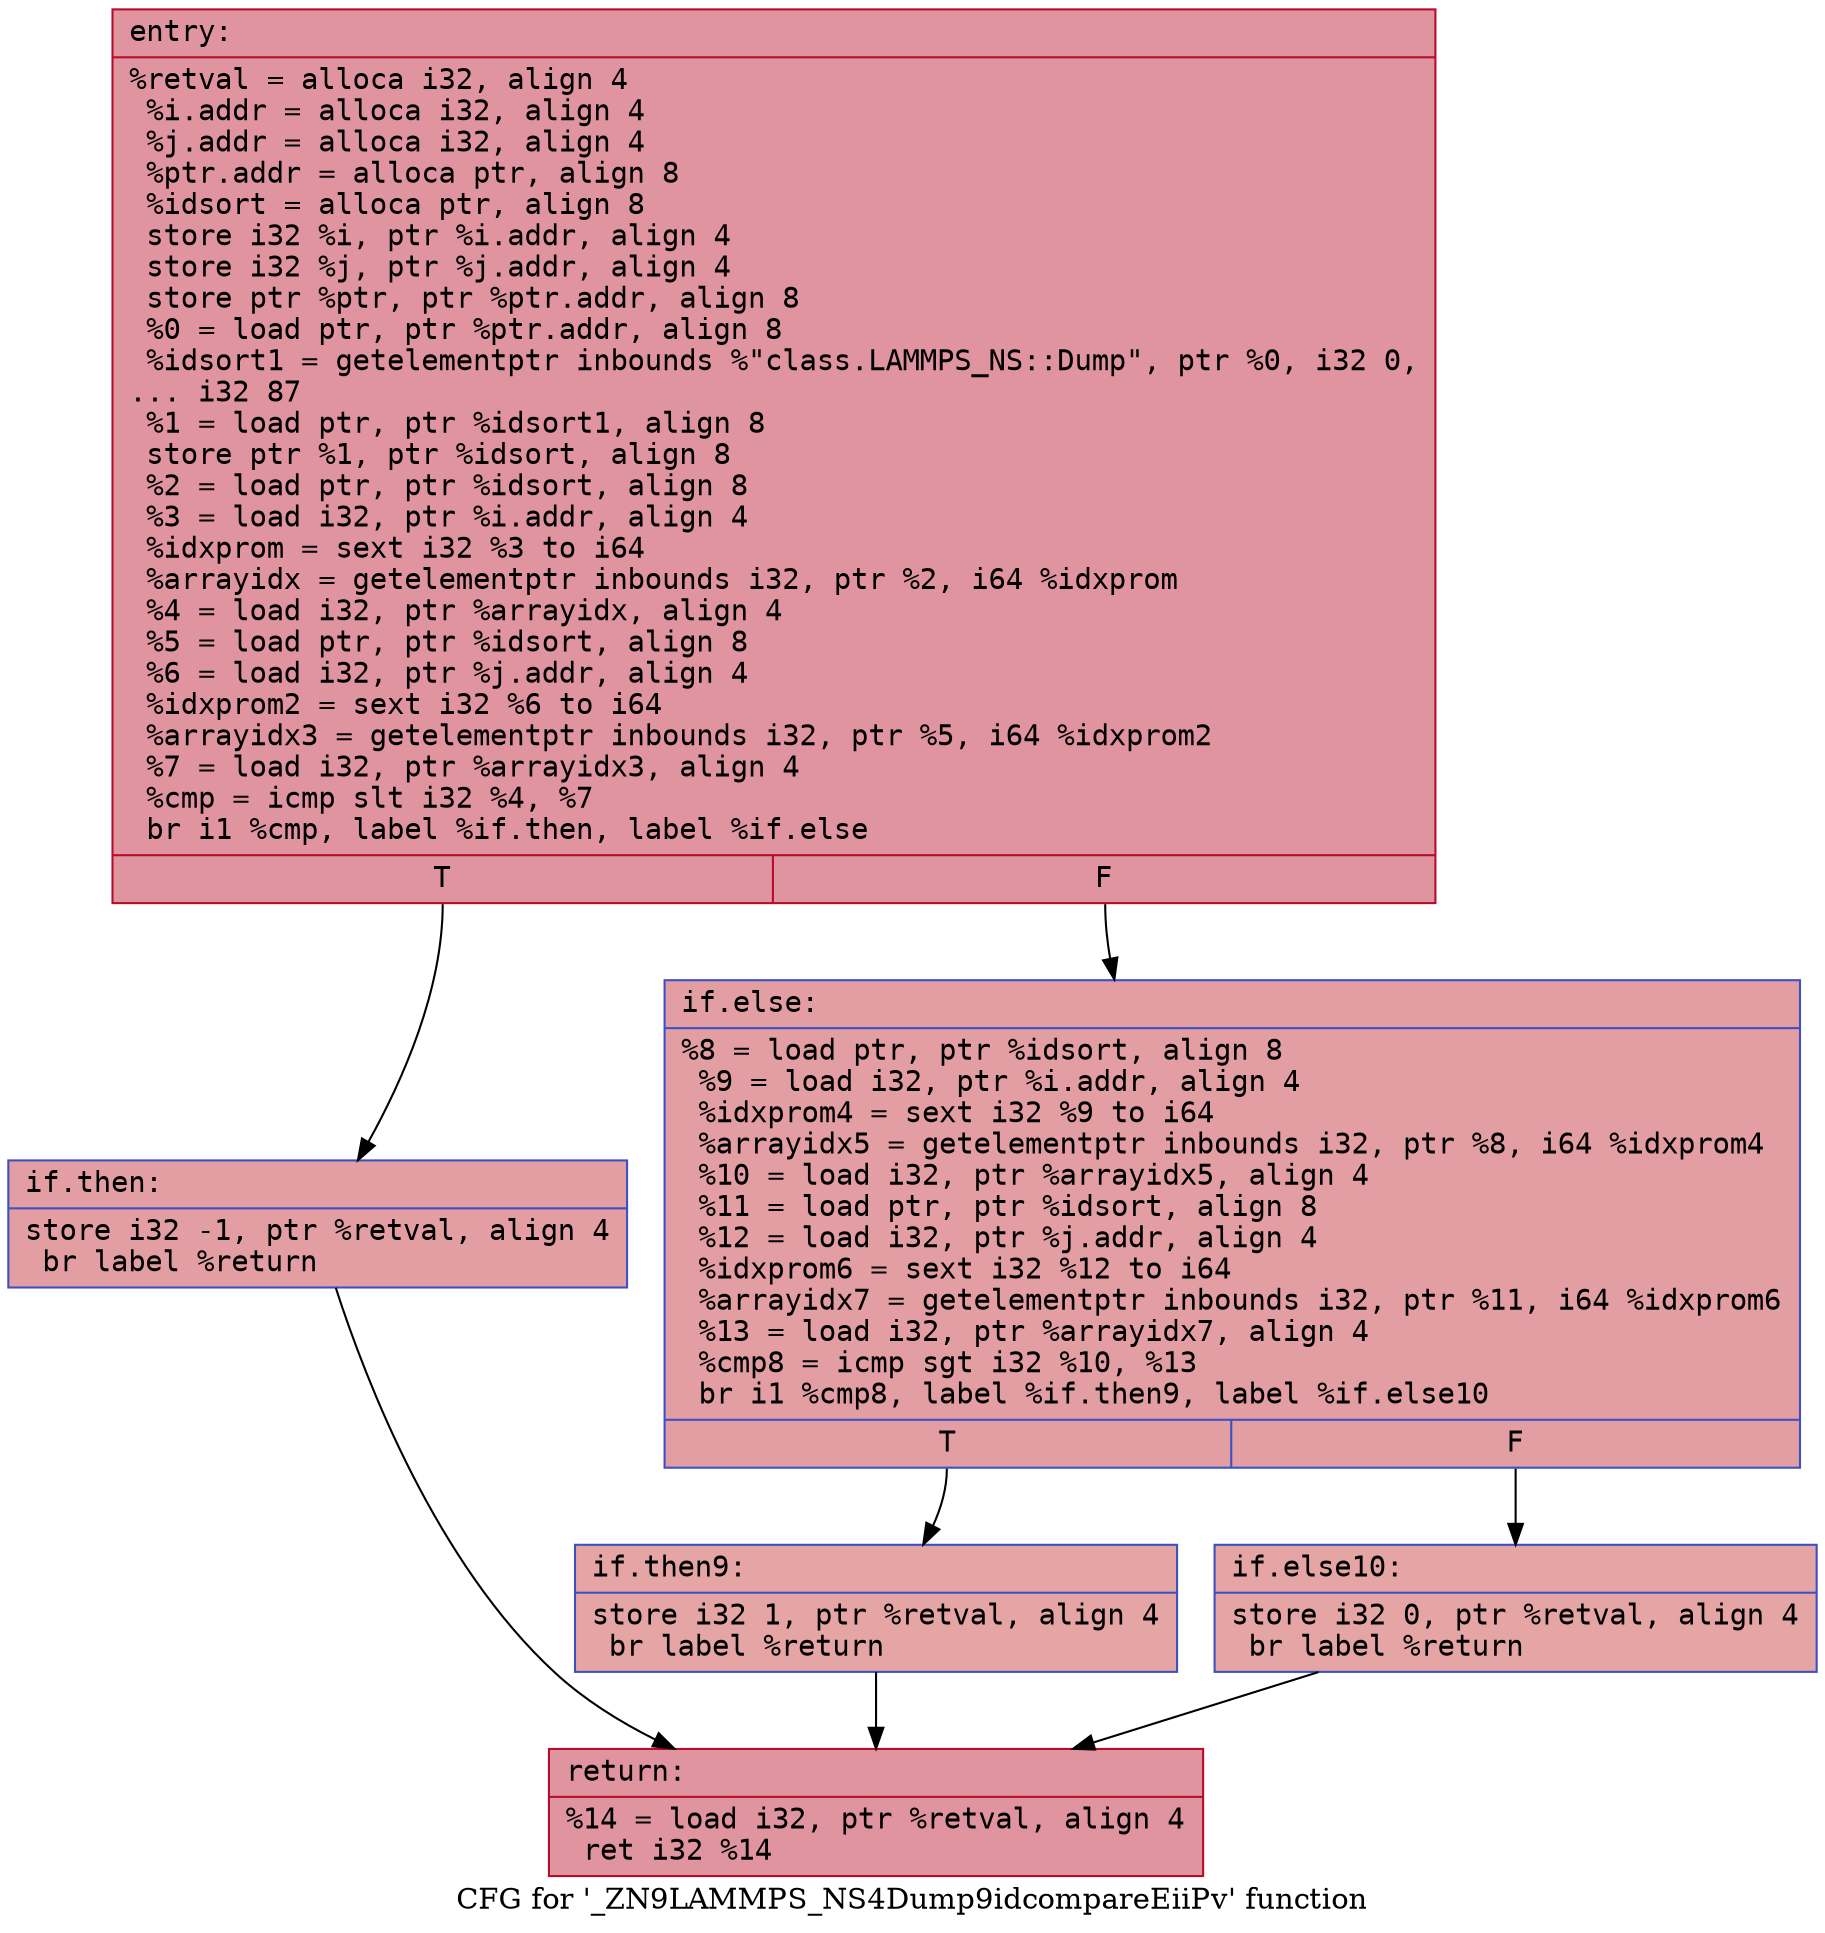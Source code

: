 digraph "CFG for '_ZN9LAMMPS_NS4Dump9idcompareEiiPv' function" {
	label="CFG for '_ZN9LAMMPS_NS4Dump9idcompareEiiPv' function";

	Node0x5646680b1c20 [shape=record,color="#b70d28ff", style=filled, fillcolor="#b70d2870" fontname="Courier",label="{entry:\l|  %retval = alloca i32, align 4\l  %i.addr = alloca i32, align 4\l  %j.addr = alloca i32, align 4\l  %ptr.addr = alloca ptr, align 8\l  %idsort = alloca ptr, align 8\l  store i32 %i, ptr %i.addr, align 4\l  store i32 %j, ptr %j.addr, align 4\l  store ptr %ptr, ptr %ptr.addr, align 8\l  %0 = load ptr, ptr %ptr.addr, align 8\l  %idsort1 = getelementptr inbounds %\"class.LAMMPS_NS::Dump\", ptr %0, i32 0,\l... i32 87\l  %1 = load ptr, ptr %idsort1, align 8\l  store ptr %1, ptr %idsort, align 8\l  %2 = load ptr, ptr %idsort, align 8\l  %3 = load i32, ptr %i.addr, align 4\l  %idxprom = sext i32 %3 to i64\l  %arrayidx = getelementptr inbounds i32, ptr %2, i64 %idxprom\l  %4 = load i32, ptr %arrayidx, align 4\l  %5 = load ptr, ptr %idsort, align 8\l  %6 = load i32, ptr %j.addr, align 4\l  %idxprom2 = sext i32 %6 to i64\l  %arrayidx3 = getelementptr inbounds i32, ptr %5, i64 %idxprom2\l  %7 = load i32, ptr %arrayidx3, align 4\l  %cmp = icmp slt i32 %4, %7\l  br i1 %cmp, label %if.then, label %if.else\l|{<s0>T|<s1>F}}"];
	Node0x5646680b1c20:s0 -> Node0x5646680bff80[tooltip="entry -> if.then\nProbability 50.00%" ];
	Node0x5646680b1c20:s1 -> Node0x5646680bfff0[tooltip="entry -> if.else\nProbability 50.00%" ];
	Node0x5646680bff80 [shape=record,color="#3d50c3ff", style=filled, fillcolor="#be242e70" fontname="Courier",label="{if.then:\l|  store i32 -1, ptr %retval, align 4\l  br label %return\l}"];
	Node0x5646680bff80 -> Node0x5646680c01b0[tooltip="if.then -> return\nProbability 100.00%" ];
	Node0x5646680bfff0 [shape=record,color="#3d50c3ff", style=filled, fillcolor="#be242e70" fontname="Courier",label="{if.else:\l|  %8 = load ptr, ptr %idsort, align 8\l  %9 = load i32, ptr %i.addr, align 4\l  %idxprom4 = sext i32 %9 to i64\l  %arrayidx5 = getelementptr inbounds i32, ptr %8, i64 %idxprom4\l  %10 = load i32, ptr %arrayidx5, align 4\l  %11 = load ptr, ptr %idsort, align 8\l  %12 = load i32, ptr %j.addr, align 4\l  %idxprom6 = sext i32 %12 to i64\l  %arrayidx7 = getelementptr inbounds i32, ptr %11, i64 %idxprom6\l  %13 = load i32, ptr %arrayidx7, align 4\l  %cmp8 = icmp sgt i32 %10, %13\l  br i1 %cmp8, label %if.then9, label %if.else10\l|{<s0>T|<s1>F}}"];
	Node0x5646680bfff0:s0 -> Node0x5646680c0920[tooltip="if.else -> if.then9\nProbability 50.00%" ];
	Node0x5646680bfff0:s1 -> Node0x5646680c09a0[tooltip="if.else -> if.else10\nProbability 50.00%" ];
	Node0x5646680c0920 [shape=record,color="#3d50c3ff", style=filled, fillcolor="#c5333470" fontname="Courier",label="{if.then9:\l|  store i32 1, ptr %retval, align 4\l  br label %return\l}"];
	Node0x5646680c0920 -> Node0x5646680c01b0[tooltip="if.then9 -> return\nProbability 100.00%" ];
	Node0x5646680c09a0 [shape=record,color="#3d50c3ff", style=filled, fillcolor="#c5333470" fontname="Courier",label="{if.else10:\l|  store i32 0, ptr %retval, align 4\l  br label %return\l}"];
	Node0x5646680c09a0 -> Node0x5646680c01b0[tooltip="if.else10 -> return\nProbability 100.00%" ];
	Node0x5646680c01b0 [shape=record,color="#b70d28ff", style=filled, fillcolor="#b70d2870" fontname="Courier",label="{return:\l|  %14 = load i32, ptr %retval, align 4\l  ret i32 %14\l}"];
}

